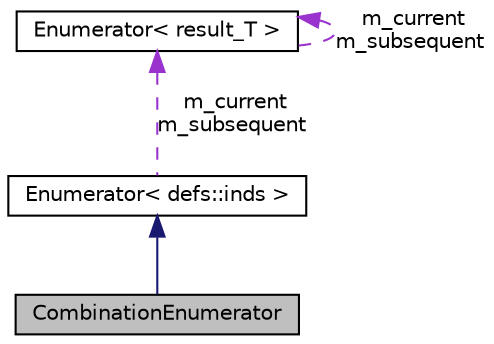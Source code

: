 digraph "CombinationEnumerator"
{
  edge [fontname="Helvetica",fontsize="10",labelfontname="Helvetica",labelfontsize="10"];
  node [fontname="Helvetica",fontsize="10",shape=record];
  Node1 [label="CombinationEnumerator",height=0.2,width=0.4,color="black", fillcolor="grey75", style="filled", fontcolor="black"];
  Node2 -> Node1 [dir="back",color="midnightblue",fontsize="10",style="solid",fontname="Helvetica"];
  Node2 [label="Enumerator\< defs::inds \>",height=0.2,width=0.4,color="black", fillcolor="white", style="filled",URL="$classEnumerator.html"];
  Node3 -> Node2 [dir="back",color="darkorchid3",fontsize="10",style="dashed",label=" m_current\nm_subsequent" ,fontname="Helvetica"];
  Node3 [label="Enumerator\< result_T \>",height=0.2,width=0.4,color="black", fillcolor="white", style="filled",URL="$classEnumerator.html"];
  Node3 -> Node3 [dir="back",color="darkorchid3",fontsize="10",style="dashed",label=" m_current\nm_subsequent" ,fontname="Helvetica"];
}
